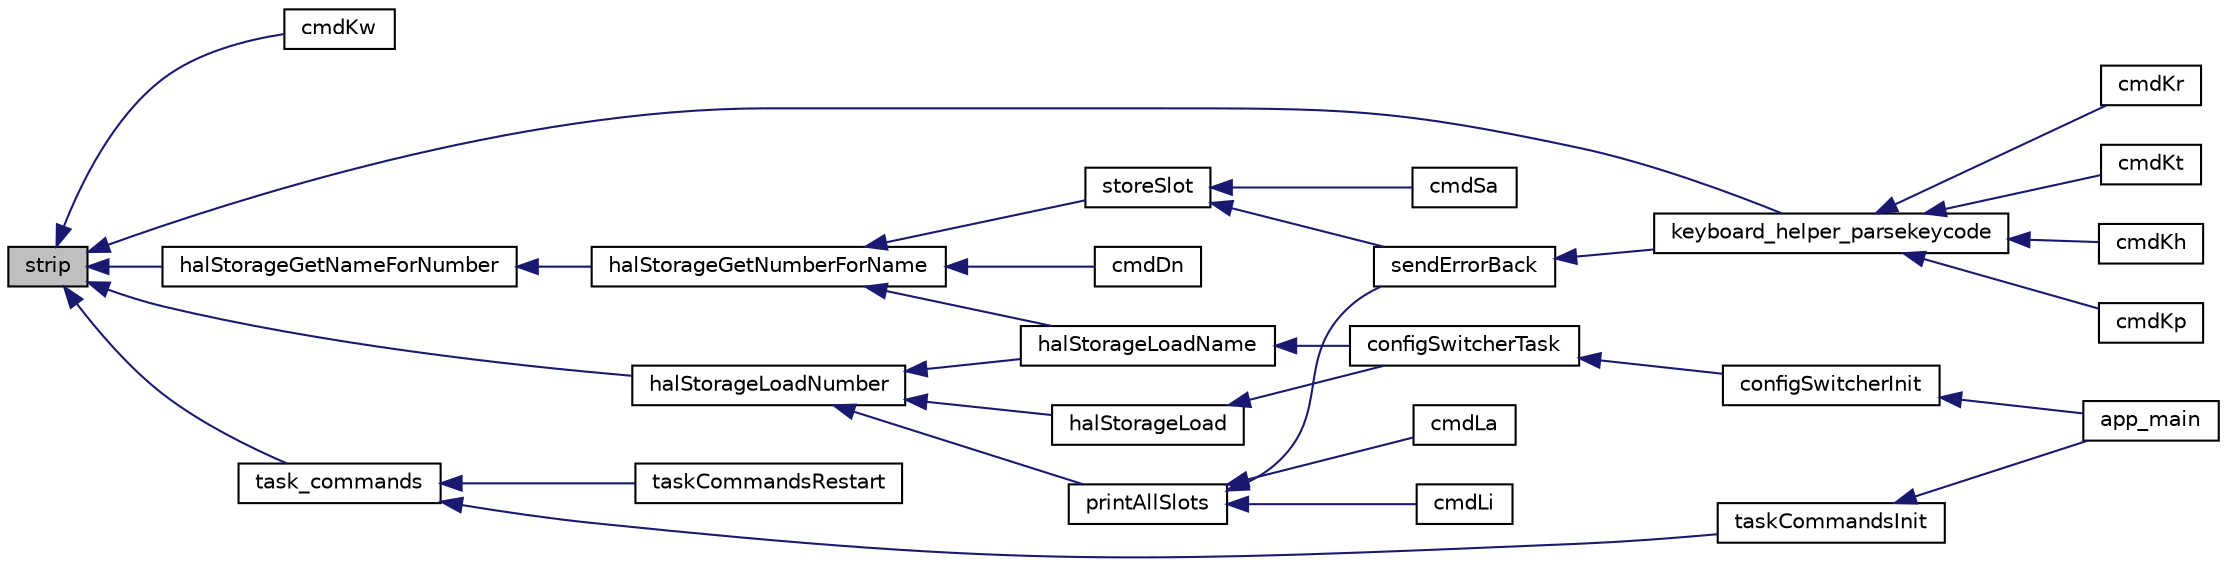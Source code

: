 digraph "strip"
{
  edge [fontname="Helvetica",fontsize="10",labelfontname="Helvetica",labelfontsize="10"];
  node [fontname="Helvetica",fontsize="10",shape=record];
  rankdir="LR";
  Node365 [label="strip",height=0.2,width=0.4,color="black", fillcolor="grey75", style="filled", fontcolor="black"];
  Node365 -> Node366 [dir="back",color="midnightblue",fontsize="10",style="solid",fontname="Helvetica"];
  Node366 [label="cmdKw",height=0.2,width=0.4,color="black", fillcolor="white", style="filled",URL="$task__commands_8c.html#a389420fc8d5f246aa59beb242ff294be"];
  Node365 -> Node367 [dir="back",color="midnightblue",fontsize="10",style="solid",fontname="Helvetica"];
  Node367 [label="halStorageGetNameForNumber",height=0.2,width=0.4,color="black", fillcolor="white", style="filled",URL="$hal__storage_8h.html#a2046481d14910cc6a5b0086a796f293b",tooltip="Get the name of a slot number. "];
  Node367 -> Node368 [dir="back",color="midnightblue",fontsize="10",style="solid",fontname="Helvetica"];
  Node368 [label="halStorageGetNumberForName",height=0.2,width=0.4,color="black", fillcolor="white", style="filled",URL="$hal__storage_8h.html#aae19bcf97360ccd7af4ddf906ff85141",tooltip="Get the number of a slotname. "];
  Node368 -> Node369 [dir="back",color="midnightblue",fontsize="10",style="solid",fontname="Helvetica"];
  Node369 [label="cmdDn",height=0.2,width=0.4,color="black", fillcolor="white", style="filled",URL="$task__commands_8c.html#ac030838bfc9da5b3dc3b3357b0606485"];
  Node368 -> Node370 [dir="back",color="midnightblue",fontsize="10",style="solid",fontname="Helvetica"];
  Node370 [label="storeSlot",height=0.2,width=0.4,color="black", fillcolor="white", style="filled",URL="$task__commands_8c.html#a78b669ea961463eb05d2016e0b41ff86",tooltip="Save current config to flash. "];
  Node370 -> Node371 [dir="back",color="midnightblue",fontsize="10",style="solid",fontname="Helvetica"];
  Node371 [label="cmdSa",height=0.2,width=0.4,color="black", fillcolor="white", style="filled",URL="$task__commands_8c.html#ab06b29638d917a9356bda072e158449e"];
  Node370 -> Node372 [dir="back",color="midnightblue",fontsize="10",style="solid",fontname="Helvetica"];
  Node372 [label="sendErrorBack",height=0.2,width=0.4,color="black", fillcolor="white", style="filled",URL="$task__commands_8c.html#acea81ba8a182ae78feb2db6418fc1806"];
  Node372 -> Node373 [dir="back",color="midnightblue",fontsize="10",style="solid",fontname="Helvetica"];
  Node373 [label="keyboard_helper_parsekeycode",height=0.2,width=0.4,color="black", fillcolor="white", style="filled",URL="$task__commands_8c.html#a48f6d7719b9f1d99a9ead7c2aa623e22"];
  Node373 -> Node374 [dir="back",color="midnightblue",fontsize="10",style="solid",fontname="Helvetica"];
  Node374 [label="cmdKh",height=0.2,width=0.4,color="black", fillcolor="white", style="filled",URL="$task__commands_8c.html#aec535c106610969fcf7b9589f08c4d6e"];
  Node373 -> Node375 [dir="back",color="midnightblue",fontsize="10",style="solid",fontname="Helvetica"];
  Node375 [label="cmdKp",height=0.2,width=0.4,color="black", fillcolor="white", style="filled",URL="$task__commands_8c.html#a43e8a43643ac7048c95d0c6922dcdcd9"];
  Node373 -> Node376 [dir="back",color="midnightblue",fontsize="10",style="solid",fontname="Helvetica"];
  Node376 [label="cmdKr",height=0.2,width=0.4,color="black", fillcolor="white", style="filled",URL="$task__commands_8c.html#a8762283490f363d0f98506fa908a228c"];
  Node373 -> Node377 [dir="back",color="midnightblue",fontsize="10",style="solid",fontname="Helvetica"];
  Node377 [label="cmdKt",height=0.2,width=0.4,color="black", fillcolor="white", style="filled",URL="$task__commands_8c.html#ab90e3fb0ef55d084b15aae27f76ab0d9"];
  Node368 -> Node378 [dir="back",color="midnightblue",fontsize="10",style="solid",fontname="Helvetica"];
  Node378 [label="halStorageLoadName",height=0.2,width=0.4,color="black", fillcolor="white", style="filled",URL="$hal__storage_8h.html#a57cdf5734cdbad3dbb5f18f71dd27501",tooltip="Load a slot by a slot name. "];
  Node378 -> Node379 [dir="back",color="midnightblue",fontsize="10",style="solid",fontname="Helvetica"];
  Node379 [label="configSwitcherTask",height=0.2,width=0.4,color="black", fillcolor="white", style="filled",URL="$config__switcher_8c.html#af5af5079d1982d42e165039e6de7e40a",tooltip="TASK - Config switcher task, internal config reloading. "];
  Node379 -> Node380 [dir="back",color="midnightblue",fontsize="10",style="solid",fontname="Helvetica"];
  Node380 [label="configSwitcherInit",height=0.2,width=0.4,color="black", fillcolor="white", style="filled",URL="$config__switcher_8h.html#aafed047c8d04b814a85239e031cbad7b",tooltip="Initializing the config switching functionality. "];
  Node380 -> Node381 [dir="back",color="midnightblue",fontsize="10",style="solid",fontname="Helvetica"];
  Node381 [label="app_main",height=0.2,width=0.4,color="black", fillcolor="white", style="filled",URL="$flipmouse__fabi__esp32__kbdmouse__main_8c.html#abce06be17fc37d675118a678a8100a36",tooltip="Main task, created by esp-idf. "];
  Node365 -> Node382 [dir="back",color="midnightblue",fontsize="10",style="solid",fontname="Helvetica"];
  Node382 [label="halStorageLoadNumber",height=0.2,width=0.4,color="black", fillcolor="white", style="filled",URL="$hal__storage_8h.html#a670ba7fad19e9a70672d73897785712f",tooltip="Load a slot by a slot number (starting with 0) "];
  Node382 -> Node383 [dir="back",color="midnightblue",fontsize="10",style="solid",fontname="Helvetica"];
  Node383 [label="printAllSlots",height=0.2,width=0.4,color="black", fillcolor="white", style="filled",URL="$task__commands_8c.html#ad59215648a26578c22baa7ceae099e0e",tooltip="Print the current slot configurations (general settings + VBs) "];
  Node383 -> Node384 [dir="back",color="midnightblue",fontsize="10",style="solid",fontname="Helvetica"];
  Node384 [label="cmdLa",height=0.2,width=0.4,color="black", fillcolor="white", style="filled",URL="$task__commands_8c.html#aeefecfe074b759e4cb2d947aa2c26f98"];
  Node383 -> Node385 [dir="back",color="midnightblue",fontsize="10",style="solid",fontname="Helvetica"];
  Node385 [label="cmdLi",height=0.2,width=0.4,color="black", fillcolor="white", style="filled",URL="$task__commands_8c.html#ab54ad30076339911d3ffc3a8834a1958"];
  Node383 -> Node372 [dir="back",color="midnightblue",fontsize="10",style="solid",fontname="Helvetica"];
  Node382 -> Node386 [dir="back",color="midnightblue",fontsize="10",style="solid",fontname="Helvetica"];
  Node386 [label="halStorageLoad",height=0.2,width=0.4,color="black", fillcolor="white", style="filled",URL="$hal__storage_8h.html#afffed2d32aac2287e95d943dd588db6c",tooltip="Load a slot by an action. "];
  Node386 -> Node379 [dir="back",color="midnightblue",fontsize="10",style="solid",fontname="Helvetica"];
  Node382 -> Node378 [dir="back",color="midnightblue",fontsize="10",style="solid",fontname="Helvetica"];
  Node365 -> Node373 [dir="back",color="midnightblue",fontsize="10",style="solid",fontname="Helvetica"];
  Node365 -> Node387 [dir="back",color="midnightblue",fontsize="10",style="solid",fontname="Helvetica"];
  Node387 [label="task_commands",height=0.2,width=0.4,color="black", fillcolor="white", style="filled",URL="$task__commands_8c.html#a7b36c39275d773aaedcb327ef4e1516f"];
  Node387 -> Node388 [dir="back",color="midnightblue",fontsize="10",style="solid",fontname="Helvetica"];
  Node388 [label="taskCommandsInit",height=0.2,width=0.4,color="black", fillcolor="white", style="filled",URL="$task__commands_8h.html#aedb896e40753227f80768e09d3748419",tooltip="Init the command parser. "];
  Node388 -> Node381 [dir="back",color="midnightblue",fontsize="10",style="solid",fontname="Helvetica"];
  Node387 -> Node389 [dir="back",color="midnightblue",fontsize="10",style="solid",fontname="Helvetica"];
  Node389 [label="taskCommandsRestart",height=0.2,width=0.4,color="black", fillcolor="white", style="filled",URL="$task__commands_8h.html#a26091155b4d85093239033d689f363d0",tooltip="Restart the command parser task. "];
}
